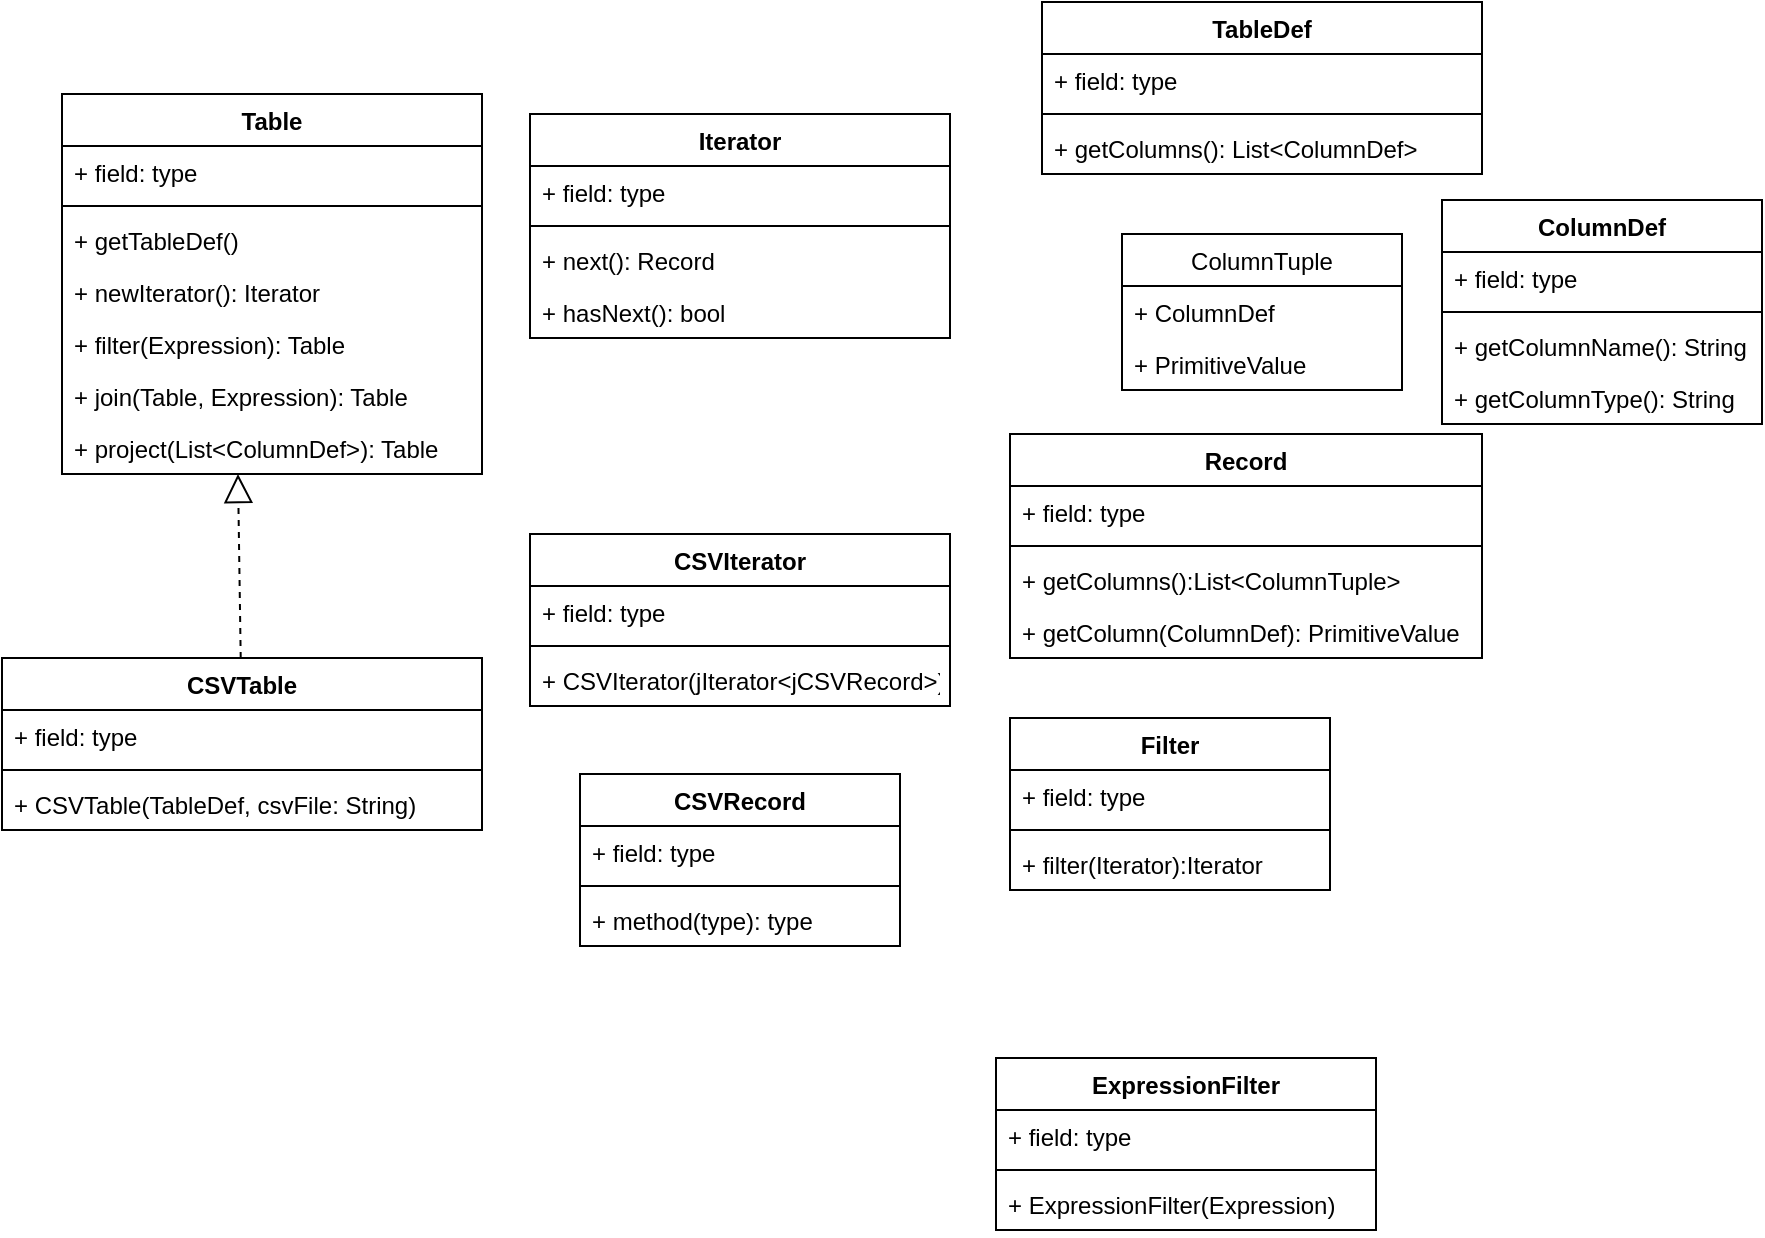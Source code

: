 <mxfile version="17.1.1" type="github">
  <diagram id="IfHT7InbET1iJ7ussgYV" name="Page-1">
    <mxGraphModel dx="946" dy="504" grid="1" gridSize="10" guides="1" tooltips="1" connect="1" arrows="1" fold="1" page="1" pageScale="1" pageWidth="827" pageHeight="1169" math="0" shadow="0">
      <root>
        <mxCell id="0" />
        <mxCell id="1" parent="0" />
        <mxCell id="2DvrqBAOLFMljCJ_e3_O-1" value="Table" style="swimlane;fontStyle=1;align=center;verticalAlign=top;childLayout=stackLayout;horizontal=1;startSize=26;horizontalStack=0;resizeParent=1;resizeParentMax=0;resizeLast=0;collapsible=1;marginBottom=0;" vertex="1" parent="1">
          <mxGeometry x="50" y="60" width="210" height="190" as="geometry" />
        </mxCell>
        <mxCell id="2DvrqBAOLFMljCJ_e3_O-2" value="+ field: type" style="text;strokeColor=none;fillColor=none;align=left;verticalAlign=top;spacingLeft=4;spacingRight=4;overflow=hidden;rotatable=0;points=[[0,0.5],[1,0.5]];portConstraint=eastwest;" vertex="1" parent="2DvrqBAOLFMljCJ_e3_O-1">
          <mxGeometry y="26" width="210" height="26" as="geometry" />
        </mxCell>
        <mxCell id="2DvrqBAOLFMljCJ_e3_O-3" value="" style="line;strokeWidth=1;fillColor=none;align=left;verticalAlign=middle;spacingTop=-1;spacingLeft=3;spacingRight=3;rotatable=0;labelPosition=right;points=[];portConstraint=eastwest;" vertex="1" parent="2DvrqBAOLFMljCJ_e3_O-1">
          <mxGeometry y="52" width="210" height="8" as="geometry" />
        </mxCell>
        <mxCell id="2DvrqBAOLFMljCJ_e3_O-5" value="+ getTableDef()" style="text;strokeColor=none;fillColor=none;align=left;verticalAlign=top;spacingLeft=4;spacingRight=4;overflow=hidden;rotatable=0;points=[[0,0.5],[1,0.5]];portConstraint=eastwest;" vertex="1" parent="2DvrqBAOLFMljCJ_e3_O-1">
          <mxGeometry y="60" width="210" height="26" as="geometry" />
        </mxCell>
        <mxCell id="2DvrqBAOLFMljCJ_e3_O-4" value="+ newIterator(): Iterator" style="text;strokeColor=none;fillColor=none;align=left;verticalAlign=top;spacingLeft=4;spacingRight=4;overflow=hidden;rotatable=0;points=[[0,0.5],[1,0.5]];portConstraint=eastwest;" vertex="1" parent="2DvrqBAOLFMljCJ_e3_O-1">
          <mxGeometry y="86" width="210" height="26" as="geometry" />
        </mxCell>
        <mxCell id="2DvrqBAOLFMljCJ_e3_O-34" value="+ filter(Expression): Table" style="text;strokeColor=none;fillColor=none;align=left;verticalAlign=top;spacingLeft=4;spacingRight=4;overflow=hidden;rotatable=0;points=[[0,0.5],[1,0.5]];portConstraint=eastwest;" vertex="1" parent="2DvrqBAOLFMljCJ_e3_O-1">
          <mxGeometry y="112" width="210" height="26" as="geometry" />
        </mxCell>
        <mxCell id="2DvrqBAOLFMljCJ_e3_O-35" value="+ join(Table, Expression): Table" style="text;strokeColor=none;fillColor=none;align=left;verticalAlign=top;spacingLeft=4;spacingRight=4;overflow=hidden;rotatable=0;points=[[0,0.5],[1,0.5]];portConstraint=eastwest;" vertex="1" parent="2DvrqBAOLFMljCJ_e3_O-1">
          <mxGeometry y="138" width="210" height="26" as="geometry" />
        </mxCell>
        <mxCell id="2DvrqBAOLFMljCJ_e3_O-36" value="+ project(List&lt;ColumnDef&gt;): Table" style="text;strokeColor=none;fillColor=none;align=left;verticalAlign=top;spacingLeft=4;spacingRight=4;overflow=hidden;rotatable=0;points=[[0,0.5],[1,0.5]];portConstraint=eastwest;" vertex="1" parent="2DvrqBAOLFMljCJ_e3_O-1">
          <mxGeometry y="164" width="210" height="26" as="geometry" />
        </mxCell>
        <mxCell id="2DvrqBAOLFMljCJ_e3_O-10" value="Iterator" style="swimlane;fontStyle=1;align=center;verticalAlign=top;childLayout=stackLayout;horizontal=1;startSize=26;horizontalStack=0;resizeParent=1;resizeParentMax=0;resizeLast=0;collapsible=1;marginBottom=0;" vertex="1" parent="1">
          <mxGeometry x="284" y="70" width="210" height="112" as="geometry" />
        </mxCell>
        <mxCell id="2DvrqBAOLFMljCJ_e3_O-11" value="+ field: type" style="text;strokeColor=none;fillColor=none;align=left;verticalAlign=top;spacingLeft=4;spacingRight=4;overflow=hidden;rotatable=0;points=[[0,0.5],[1,0.5]];portConstraint=eastwest;" vertex="1" parent="2DvrqBAOLFMljCJ_e3_O-10">
          <mxGeometry y="26" width="210" height="26" as="geometry" />
        </mxCell>
        <mxCell id="2DvrqBAOLFMljCJ_e3_O-12" value="" style="line;strokeWidth=1;fillColor=none;align=left;verticalAlign=middle;spacingTop=-1;spacingLeft=3;spacingRight=3;rotatable=0;labelPosition=right;points=[];portConstraint=eastwest;" vertex="1" parent="2DvrqBAOLFMljCJ_e3_O-10">
          <mxGeometry y="52" width="210" height="8" as="geometry" />
        </mxCell>
        <mxCell id="2DvrqBAOLFMljCJ_e3_O-40" value="+ next(): Record" style="text;strokeColor=none;fillColor=none;align=left;verticalAlign=top;spacingLeft=4;spacingRight=4;overflow=hidden;rotatable=0;points=[[0,0.5],[1,0.5]];portConstraint=eastwest;" vertex="1" parent="2DvrqBAOLFMljCJ_e3_O-10">
          <mxGeometry y="60" width="210" height="26" as="geometry" />
        </mxCell>
        <mxCell id="2DvrqBAOLFMljCJ_e3_O-41" value="+ hasNext(): bool" style="text;strokeColor=none;fillColor=none;align=left;verticalAlign=top;spacingLeft=4;spacingRight=4;overflow=hidden;rotatable=0;points=[[0,0.5],[1,0.5]];portConstraint=eastwest;" vertex="1" parent="2DvrqBAOLFMljCJ_e3_O-10">
          <mxGeometry y="86" width="210" height="26" as="geometry" />
        </mxCell>
        <mxCell id="2DvrqBAOLFMljCJ_e3_O-14" value="TableDef" style="swimlane;fontStyle=1;align=center;verticalAlign=top;childLayout=stackLayout;horizontal=1;startSize=26;horizontalStack=0;resizeParent=1;resizeParentMax=0;resizeLast=0;collapsible=1;marginBottom=0;" vertex="1" parent="1">
          <mxGeometry x="540" y="14" width="220" height="86" as="geometry" />
        </mxCell>
        <mxCell id="2DvrqBAOLFMljCJ_e3_O-15" value="+ field: type" style="text;strokeColor=none;fillColor=none;align=left;verticalAlign=top;spacingLeft=4;spacingRight=4;overflow=hidden;rotatable=0;points=[[0,0.5],[1,0.5]];portConstraint=eastwest;" vertex="1" parent="2DvrqBAOLFMljCJ_e3_O-14">
          <mxGeometry y="26" width="220" height="26" as="geometry" />
        </mxCell>
        <mxCell id="2DvrqBAOLFMljCJ_e3_O-16" value="" style="line;strokeWidth=1;fillColor=none;align=left;verticalAlign=middle;spacingTop=-1;spacingLeft=3;spacingRight=3;rotatable=0;labelPosition=right;points=[];portConstraint=eastwest;" vertex="1" parent="2DvrqBAOLFMljCJ_e3_O-14">
          <mxGeometry y="52" width="220" height="8" as="geometry" />
        </mxCell>
        <mxCell id="2DvrqBAOLFMljCJ_e3_O-17" value="+ getColumns(): List&lt;ColumnDef&gt;" style="text;strokeColor=none;fillColor=none;align=left;verticalAlign=top;spacingLeft=4;spacingRight=4;overflow=hidden;rotatable=0;points=[[0,0.5],[1,0.5]];portConstraint=eastwest;" vertex="1" parent="2DvrqBAOLFMljCJ_e3_O-14">
          <mxGeometry y="60" width="220" height="26" as="geometry" />
        </mxCell>
        <mxCell id="2DvrqBAOLFMljCJ_e3_O-18" value="ColumnDef" style="swimlane;fontStyle=1;align=center;verticalAlign=top;childLayout=stackLayout;horizontal=1;startSize=26;horizontalStack=0;resizeParent=1;resizeParentMax=0;resizeLast=0;collapsible=1;marginBottom=0;" vertex="1" parent="1">
          <mxGeometry x="740" y="113" width="160" height="112" as="geometry" />
        </mxCell>
        <mxCell id="2DvrqBAOLFMljCJ_e3_O-19" value="+ field: type" style="text;strokeColor=none;fillColor=none;align=left;verticalAlign=top;spacingLeft=4;spacingRight=4;overflow=hidden;rotatable=0;points=[[0,0.5],[1,0.5]];portConstraint=eastwest;" vertex="1" parent="2DvrqBAOLFMljCJ_e3_O-18">
          <mxGeometry y="26" width="160" height="26" as="geometry" />
        </mxCell>
        <mxCell id="2DvrqBAOLFMljCJ_e3_O-20" value="" style="line;strokeWidth=1;fillColor=none;align=left;verticalAlign=middle;spacingTop=-1;spacingLeft=3;spacingRight=3;rotatable=0;labelPosition=right;points=[];portConstraint=eastwest;" vertex="1" parent="2DvrqBAOLFMljCJ_e3_O-18">
          <mxGeometry y="52" width="160" height="8" as="geometry" />
        </mxCell>
        <mxCell id="2DvrqBAOLFMljCJ_e3_O-21" value="+ getColumnName(): String" style="text;strokeColor=none;fillColor=none;align=left;verticalAlign=top;spacingLeft=4;spacingRight=4;overflow=hidden;rotatable=0;points=[[0,0.5],[1,0.5]];portConstraint=eastwest;" vertex="1" parent="2DvrqBAOLFMljCJ_e3_O-18">
          <mxGeometry y="60" width="160" height="26" as="geometry" />
        </mxCell>
        <mxCell id="2DvrqBAOLFMljCJ_e3_O-39" value="+ getColumnType(): String" style="text;strokeColor=none;fillColor=none;align=left;verticalAlign=top;spacingLeft=4;spacingRight=4;overflow=hidden;rotatable=0;points=[[0,0.5],[1,0.5]];portConstraint=eastwest;" vertex="1" parent="2DvrqBAOLFMljCJ_e3_O-18">
          <mxGeometry y="86" width="160" height="26" as="geometry" />
        </mxCell>
        <mxCell id="2DvrqBAOLFMljCJ_e3_O-22" value="Record" style="swimlane;fontStyle=1;align=center;verticalAlign=top;childLayout=stackLayout;horizontal=1;startSize=26;horizontalStack=0;resizeParent=1;resizeParentMax=0;resizeLast=0;collapsible=1;marginBottom=0;" vertex="1" parent="1">
          <mxGeometry x="524" y="230" width="236" height="112" as="geometry" />
        </mxCell>
        <mxCell id="2DvrqBAOLFMljCJ_e3_O-23" value="+ field: type" style="text;strokeColor=none;fillColor=none;align=left;verticalAlign=top;spacingLeft=4;spacingRight=4;overflow=hidden;rotatable=0;points=[[0,0.5],[1,0.5]];portConstraint=eastwest;" vertex="1" parent="2DvrqBAOLFMljCJ_e3_O-22">
          <mxGeometry y="26" width="236" height="26" as="geometry" />
        </mxCell>
        <mxCell id="2DvrqBAOLFMljCJ_e3_O-24" value="" style="line;strokeWidth=1;fillColor=none;align=left;verticalAlign=middle;spacingTop=-1;spacingLeft=3;spacingRight=3;rotatable=0;labelPosition=right;points=[];portConstraint=eastwest;" vertex="1" parent="2DvrqBAOLFMljCJ_e3_O-22">
          <mxGeometry y="52" width="236" height="8" as="geometry" />
        </mxCell>
        <mxCell id="2DvrqBAOLFMljCJ_e3_O-25" value="+ getColumns():List&lt;ColumnTuple&gt;" style="text;strokeColor=none;fillColor=none;align=left;verticalAlign=top;spacingLeft=4;spacingRight=4;overflow=hidden;rotatable=0;points=[[0,0.5],[1,0.5]];portConstraint=eastwest;" vertex="1" parent="2DvrqBAOLFMljCJ_e3_O-22">
          <mxGeometry y="60" width="236" height="26" as="geometry" />
        </mxCell>
        <mxCell id="2DvrqBAOLFMljCJ_e3_O-37" value="+ getColumn(ColumnDef): PrimitiveValue" style="text;strokeColor=none;fillColor=none;align=left;verticalAlign=top;spacingLeft=4;spacingRight=4;overflow=hidden;rotatable=0;points=[[0,0.5],[1,0.5]];portConstraint=eastwest;" vertex="1" parent="2DvrqBAOLFMljCJ_e3_O-22">
          <mxGeometry y="86" width="236" height="26" as="geometry" />
        </mxCell>
        <mxCell id="2DvrqBAOLFMljCJ_e3_O-26" value="ColumnTuple" style="swimlane;fontStyle=0;childLayout=stackLayout;horizontal=1;startSize=26;fillColor=none;horizontalStack=0;resizeParent=1;resizeParentMax=0;resizeLast=0;collapsible=1;marginBottom=0;" vertex="1" parent="1">
          <mxGeometry x="580" y="130" width="140" height="78" as="geometry" />
        </mxCell>
        <mxCell id="2DvrqBAOLFMljCJ_e3_O-27" value="+ ColumnDef" style="text;strokeColor=none;fillColor=none;align=left;verticalAlign=top;spacingLeft=4;spacingRight=4;overflow=hidden;rotatable=0;points=[[0,0.5],[1,0.5]];portConstraint=eastwest;" vertex="1" parent="2DvrqBAOLFMljCJ_e3_O-26">
          <mxGeometry y="26" width="140" height="26" as="geometry" />
        </mxCell>
        <mxCell id="2DvrqBAOLFMljCJ_e3_O-28" value="+ PrimitiveValue" style="text;strokeColor=none;fillColor=none;align=left;verticalAlign=top;spacingLeft=4;spacingRight=4;overflow=hidden;rotatable=0;points=[[0,0.5],[1,0.5]];portConstraint=eastwest;" vertex="1" parent="2DvrqBAOLFMljCJ_e3_O-26">
          <mxGeometry y="52" width="140" height="26" as="geometry" />
        </mxCell>
        <mxCell id="2DvrqBAOLFMljCJ_e3_O-30" value="Filter" style="swimlane;fontStyle=1;align=center;verticalAlign=top;childLayout=stackLayout;horizontal=1;startSize=26;horizontalStack=0;resizeParent=1;resizeParentMax=0;resizeLast=0;collapsible=1;marginBottom=0;" vertex="1" parent="1">
          <mxGeometry x="524" y="372" width="160" height="86" as="geometry" />
        </mxCell>
        <mxCell id="2DvrqBAOLFMljCJ_e3_O-31" value="+ field: type" style="text;strokeColor=none;fillColor=none;align=left;verticalAlign=top;spacingLeft=4;spacingRight=4;overflow=hidden;rotatable=0;points=[[0,0.5],[1,0.5]];portConstraint=eastwest;" vertex="1" parent="2DvrqBAOLFMljCJ_e3_O-30">
          <mxGeometry y="26" width="160" height="26" as="geometry" />
        </mxCell>
        <mxCell id="2DvrqBAOLFMljCJ_e3_O-32" value="" style="line;strokeWidth=1;fillColor=none;align=left;verticalAlign=middle;spacingTop=-1;spacingLeft=3;spacingRight=3;rotatable=0;labelPosition=right;points=[];portConstraint=eastwest;" vertex="1" parent="2DvrqBAOLFMljCJ_e3_O-30">
          <mxGeometry y="52" width="160" height="8" as="geometry" />
        </mxCell>
        <mxCell id="2DvrqBAOLFMljCJ_e3_O-33" value="+ filter(Iterator):Iterator" style="text;strokeColor=none;fillColor=none;align=left;verticalAlign=top;spacingLeft=4;spacingRight=4;overflow=hidden;rotatable=0;points=[[0,0.5],[1,0.5]];portConstraint=eastwest;" vertex="1" parent="2DvrqBAOLFMljCJ_e3_O-30">
          <mxGeometry y="60" width="160" height="26" as="geometry" />
        </mxCell>
        <mxCell id="2DvrqBAOLFMljCJ_e3_O-42" value="CSVTable" style="swimlane;fontStyle=1;align=center;verticalAlign=top;childLayout=stackLayout;horizontal=1;startSize=26;horizontalStack=0;resizeParent=1;resizeParentMax=0;resizeLast=0;collapsible=1;marginBottom=0;" vertex="1" parent="1">
          <mxGeometry x="20" y="342" width="240" height="86" as="geometry" />
        </mxCell>
        <mxCell id="2DvrqBAOLFMljCJ_e3_O-43" value="+ field: type" style="text;strokeColor=none;fillColor=none;align=left;verticalAlign=top;spacingLeft=4;spacingRight=4;overflow=hidden;rotatable=0;points=[[0,0.5],[1,0.5]];portConstraint=eastwest;" vertex="1" parent="2DvrqBAOLFMljCJ_e3_O-42">
          <mxGeometry y="26" width="240" height="26" as="geometry" />
        </mxCell>
        <mxCell id="2DvrqBAOLFMljCJ_e3_O-44" value="" style="line;strokeWidth=1;fillColor=none;align=left;verticalAlign=middle;spacingTop=-1;spacingLeft=3;spacingRight=3;rotatable=0;labelPosition=right;points=[];portConstraint=eastwest;" vertex="1" parent="2DvrqBAOLFMljCJ_e3_O-42">
          <mxGeometry y="52" width="240" height="8" as="geometry" />
        </mxCell>
        <mxCell id="2DvrqBAOLFMljCJ_e3_O-45" value="+ CSVTable(TableDef, csvFile: String)" style="text;strokeColor=none;fillColor=none;align=left;verticalAlign=top;spacingLeft=4;spacingRight=4;overflow=hidden;rotatable=0;points=[[0,0.5],[1,0.5]];portConstraint=eastwest;" vertex="1" parent="2DvrqBAOLFMljCJ_e3_O-42">
          <mxGeometry y="60" width="240" height="26" as="geometry" />
        </mxCell>
        <mxCell id="2DvrqBAOLFMljCJ_e3_O-47" value="" style="endArrow=block;dashed=1;endFill=0;endSize=12;html=1;rounded=0;entryX=0.419;entryY=1;entryDx=0;entryDy=0;entryPerimeter=0;" edge="1" parent="1" source="2DvrqBAOLFMljCJ_e3_O-42" target="2DvrqBAOLFMljCJ_e3_O-36">
          <mxGeometry width="160" relative="1" as="geometry">
            <mxPoint x="120" y="330" as="sourcePoint" />
            <mxPoint x="140" y="290" as="targetPoint" />
          </mxGeometry>
        </mxCell>
        <mxCell id="2DvrqBAOLFMljCJ_e3_O-48" value="CSVIterator" style="swimlane;fontStyle=1;align=center;verticalAlign=top;childLayout=stackLayout;horizontal=1;startSize=26;horizontalStack=0;resizeParent=1;resizeParentMax=0;resizeLast=0;collapsible=1;marginBottom=0;" vertex="1" parent="1">
          <mxGeometry x="284" y="280" width="210" height="86" as="geometry" />
        </mxCell>
        <mxCell id="2DvrqBAOLFMljCJ_e3_O-49" value="+ field: type" style="text;strokeColor=none;fillColor=none;align=left;verticalAlign=top;spacingLeft=4;spacingRight=4;overflow=hidden;rotatable=0;points=[[0,0.5],[1,0.5]];portConstraint=eastwest;" vertex="1" parent="2DvrqBAOLFMljCJ_e3_O-48">
          <mxGeometry y="26" width="210" height="26" as="geometry" />
        </mxCell>
        <mxCell id="2DvrqBAOLFMljCJ_e3_O-50" value="" style="line;strokeWidth=1;fillColor=none;align=left;verticalAlign=middle;spacingTop=-1;spacingLeft=3;spacingRight=3;rotatable=0;labelPosition=right;points=[];portConstraint=eastwest;" vertex="1" parent="2DvrqBAOLFMljCJ_e3_O-48">
          <mxGeometry y="52" width="210" height="8" as="geometry" />
        </mxCell>
        <mxCell id="2DvrqBAOLFMljCJ_e3_O-51" value="+ CSVIterator(jIterator&lt;jCSVRecord&gt;)" style="text;strokeColor=none;fillColor=none;align=left;verticalAlign=top;spacingLeft=4;spacingRight=4;overflow=hidden;rotatable=0;points=[[0,0.5],[1,0.5]];portConstraint=eastwest;" vertex="1" parent="2DvrqBAOLFMljCJ_e3_O-48">
          <mxGeometry y="60" width="210" height="26" as="geometry" />
        </mxCell>
        <mxCell id="2DvrqBAOLFMljCJ_e3_O-54" value="ExpressionFilter" style="swimlane;fontStyle=1;align=center;verticalAlign=top;childLayout=stackLayout;horizontal=1;startSize=26;horizontalStack=0;resizeParent=1;resizeParentMax=0;resizeLast=0;collapsible=1;marginBottom=0;" vertex="1" parent="1">
          <mxGeometry x="517" y="542" width="190" height="86" as="geometry" />
        </mxCell>
        <mxCell id="2DvrqBAOLFMljCJ_e3_O-55" value="+ field: type" style="text;strokeColor=none;fillColor=none;align=left;verticalAlign=top;spacingLeft=4;spacingRight=4;overflow=hidden;rotatable=0;points=[[0,0.5],[1,0.5]];portConstraint=eastwest;" vertex="1" parent="2DvrqBAOLFMljCJ_e3_O-54">
          <mxGeometry y="26" width="190" height="26" as="geometry" />
        </mxCell>
        <mxCell id="2DvrqBAOLFMljCJ_e3_O-56" value="" style="line;strokeWidth=1;fillColor=none;align=left;verticalAlign=middle;spacingTop=-1;spacingLeft=3;spacingRight=3;rotatable=0;labelPosition=right;points=[];portConstraint=eastwest;" vertex="1" parent="2DvrqBAOLFMljCJ_e3_O-54">
          <mxGeometry y="52" width="190" height="8" as="geometry" />
        </mxCell>
        <mxCell id="2DvrqBAOLFMljCJ_e3_O-57" value="+ ExpressionFilter(Expression)" style="text;strokeColor=none;fillColor=none;align=left;verticalAlign=top;spacingLeft=4;spacingRight=4;overflow=hidden;rotatable=0;points=[[0,0.5],[1,0.5]];portConstraint=eastwest;" vertex="1" parent="2DvrqBAOLFMljCJ_e3_O-54">
          <mxGeometry y="60" width="190" height="26" as="geometry" />
        </mxCell>
        <mxCell id="2DvrqBAOLFMljCJ_e3_O-60" value="CSVRecord" style="swimlane;fontStyle=1;align=center;verticalAlign=top;childLayout=stackLayout;horizontal=1;startSize=26;horizontalStack=0;resizeParent=1;resizeParentMax=0;resizeLast=0;collapsible=1;marginBottom=0;" vertex="1" parent="1">
          <mxGeometry x="309" y="400" width="160" height="86" as="geometry" />
        </mxCell>
        <mxCell id="2DvrqBAOLFMljCJ_e3_O-61" value="+ field: type" style="text;strokeColor=none;fillColor=none;align=left;verticalAlign=top;spacingLeft=4;spacingRight=4;overflow=hidden;rotatable=0;points=[[0,0.5],[1,0.5]];portConstraint=eastwest;" vertex="1" parent="2DvrqBAOLFMljCJ_e3_O-60">
          <mxGeometry y="26" width="160" height="26" as="geometry" />
        </mxCell>
        <mxCell id="2DvrqBAOLFMljCJ_e3_O-62" value="" style="line;strokeWidth=1;fillColor=none;align=left;verticalAlign=middle;spacingTop=-1;spacingLeft=3;spacingRight=3;rotatable=0;labelPosition=right;points=[];portConstraint=eastwest;" vertex="1" parent="2DvrqBAOLFMljCJ_e3_O-60">
          <mxGeometry y="52" width="160" height="8" as="geometry" />
        </mxCell>
        <mxCell id="2DvrqBAOLFMljCJ_e3_O-63" value="+ method(type): type" style="text;strokeColor=none;fillColor=none;align=left;verticalAlign=top;spacingLeft=4;spacingRight=4;overflow=hidden;rotatable=0;points=[[0,0.5],[1,0.5]];portConstraint=eastwest;" vertex="1" parent="2DvrqBAOLFMljCJ_e3_O-60">
          <mxGeometry y="60" width="160" height="26" as="geometry" />
        </mxCell>
      </root>
    </mxGraphModel>
  </diagram>
</mxfile>
